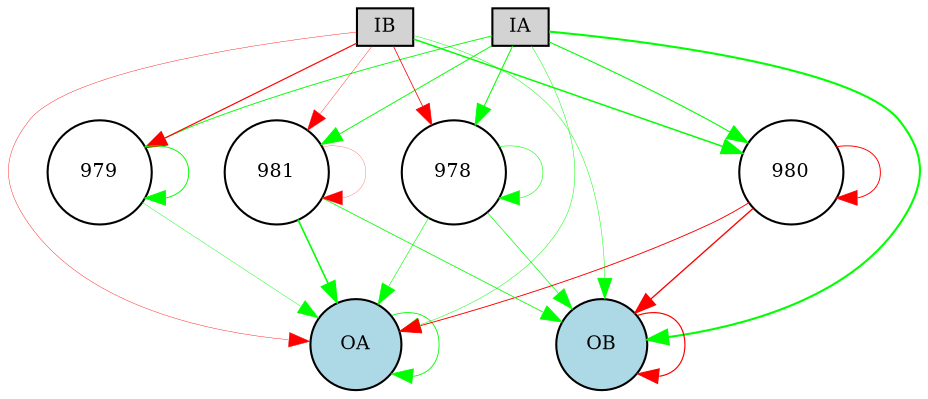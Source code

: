 digraph {
	node [fontsize=9 height=0.2 shape=circle width=0.2]
	IA [fillcolor=lightgray shape=box style=filled]
	IB [fillcolor=lightgray shape=box style=filled]
	OA [fillcolor=lightblue style=filled]
	OB [fillcolor=lightblue style=filled]
	978 [fillcolor=white style=filled]
	979 [fillcolor=white style=filled]
	980 [fillcolor=white style=filled]
	981 [fillcolor=white style=filled]
	IA -> 978 [color=green penwidth=0.506726795586778 style=solid]
	IA -> 979 [color=green penwidth=0.442040756227555 style=solid]
	IA -> 980 [color=green penwidth=0.5275951984070478 style=solid]
	IA -> 981 [color=green penwidth=0.4499880775148789 style=solid]
	IB -> 978 [color=red penwidth=0.37070596014533685 style=solid]
	IB -> 979 [color=red penwidth=0.5652013074870367 style=solid]
	IB -> 980 [color=green penwidth=0.7140516815968917 style=solid]
	IB -> 981 [color=red penwidth=0.1742066491871747 style=solid]
	978 -> OA [color=green penwidth=0.29194693513263703 style=solid]
	978 -> OB [color=green penwidth=0.32734517308642974 style=solid]
	979 -> OA [color=green penwidth=0.20794032844062943 style=solid]
	980 -> OA [color=red penwidth=0.4474496447329265 style=solid]
	980 -> OB [color=red penwidth=0.6486173641782146 style=solid]
	981 -> OA [color=green penwidth=0.7648669649917849 style=solid]
	981 -> OB [color=green penwidth=0.38741146898346557 style=solid]
	IA -> OA [color=green penwidth=0.23528232132752958 style=solid]
	IA -> OB [color=green penwidth=0.9928851166544664 style=solid]
	IB -> OA [color=red penwidth=0.19236391155735344 style=solid]
	IB -> OB [color=green penwidth=0.23138960438941675 style=solid]
	OA -> OA [color=green penwidth=0.426099669639353 style=solid]
	OB -> OB [color=red penwidth=0.5744116028955235 style=solid]
	978 -> 978 [color=green penwidth=0.26783973176598247 style=solid]
	979 -> 979 [color=green penwidth=0.46372156141456544 style=solid]
	980 -> 980 [color=red penwidth=0.4602656297983503 style=solid]
	981 -> 981 [color=red penwidth=0.11360254443415499 style=solid]
}
